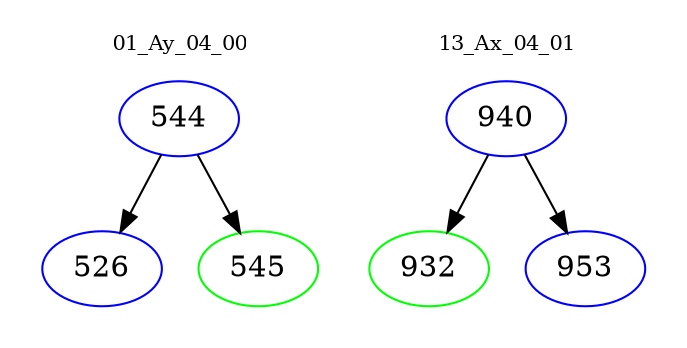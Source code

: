 digraph{
subgraph cluster_0 {
color = white
label = "01_Ay_04_00";
fontsize=10;
T0_544 [label="544", color="blue"]
T0_544 -> T0_526 [color="black"]
T0_526 [label="526", color="blue"]
T0_544 -> T0_545 [color="black"]
T0_545 [label="545", color="green"]
}
subgraph cluster_1 {
color = white
label = "13_Ax_04_01";
fontsize=10;
T1_940 [label="940", color="blue"]
T1_940 -> T1_932 [color="black"]
T1_932 [label="932", color="green"]
T1_940 -> T1_953 [color="black"]
T1_953 [label="953", color="blue"]
}
}
